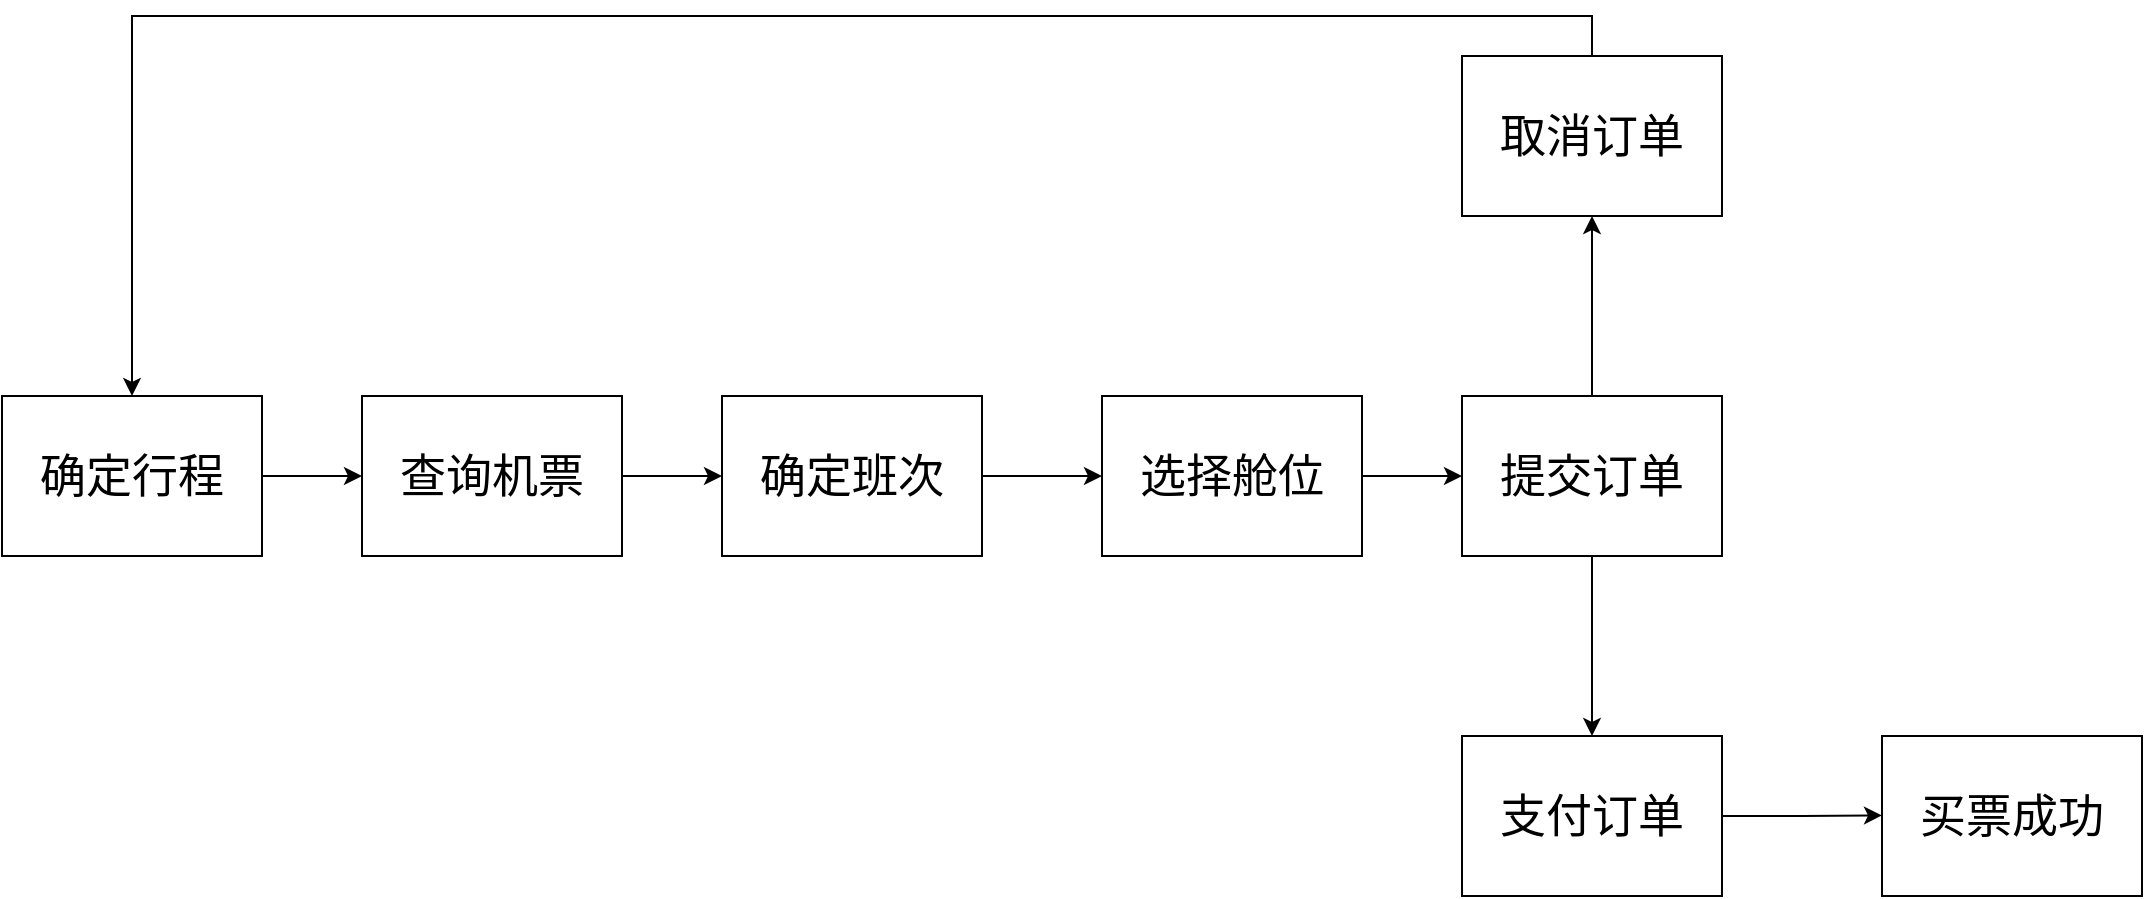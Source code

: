 <mxfile version="24.7.17">
  <diagram name="第 1 页" id="IxqYbJSXsMTSJIsKG1-N">
    <mxGraphModel dx="1469" dy="1098" grid="1" gridSize="10" guides="1" tooltips="1" connect="1" arrows="1" fold="1" page="1" pageScale="1" pageWidth="1169" pageHeight="827" math="0" shadow="0">
      <root>
        <mxCell id="0" />
        <mxCell id="1" parent="0" />
        <mxCell id="-iC3halltujksd7gal8T-6" style="edgeStyle=orthogonalEdgeStyle;rounded=0;orthogonalLoop=1;jettySize=auto;html=1;exitX=1;exitY=0.5;exitDx=0;exitDy=0;entryX=0;entryY=0.5;entryDx=0;entryDy=0;" edge="1" parent="1" source="-iC3halltujksd7gal8T-1" target="-iC3halltujksd7gal8T-2">
          <mxGeometry relative="1" as="geometry" />
        </mxCell>
        <mxCell id="-iC3halltujksd7gal8T-1" value="&lt;font style=&quot;font-size: 23px;&quot;&gt;确定行程&lt;/font&gt;" style="rounded=0;whiteSpace=wrap;html=1;" vertex="1" parent="1">
          <mxGeometry x="20" y="360" width="130" height="80" as="geometry" />
        </mxCell>
        <mxCell id="-iC3halltujksd7gal8T-7" style="edgeStyle=orthogonalEdgeStyle;rounded=0;orthogonalLoop=1;jettySize=auto;html=1;exitX=1;exitY=0.5;exitDx=0;exitDy=0;entryX=0;entryY=0.5;entryDx=0;entryDy=0;" edge="1" parent="1" source="-iC3halltujksd7gal8T-2" target="-iC3halltujksd7gal8T-3">
          <mxGeometry relative="1" as="geometry" />
        </mxCell>
        <mxCell id="-iC3halltujksd7gal8T-2" value="&lt;font style=&quot;font-size: 23px;&quot;&gt;查询机票&lt;/font&gt;" style="rounded=0;whiteSpace=wrap;html=1;" vertex="1" parent="1">
          <mxGeometry x="200" y="360" width="130" height="80" as="geometry" />
        </mxCell>
        <mxCell id="-iC3halltujksd7gal8T-8" style="edgeStyle=orthogonalEdgeStyle;rounded=0;orthogonalLoop=1;jettySize=auto;html=1;exitX=1;exitY=0.5;exitDx=0;exitDy=0;entryX=0;entryY=0.5;entryDx=0;entryDy=0;" edge="1" parent="1" source="-iC3halltujksd7gal8T-3" target="-iC3halltujksd7gal8T-5">
          <mxGeometry relative="1" as="geometry" />
        </mxCell>
        <mxCell id="-iC3halltujksd7gal8T-3" value="&lt;font style=&quot;font-size: 23px;&quot;&gt;确定班次&lt;/font&gt;" style="rounded=0;whiteSpace=wrap;html=1;" vertex="1" parent="1">
          <mxGeometry x="380" y="360" width="130" height="80" as="geometry" />
        </mxCell>
        <mxCell id="-iC3halltujksd7gal8T-11" style="edgeStyle=orthogonalEdgeStyle;rounded=0;orthogonalLoop=1;jettySize=auto;html=1;exitX=1;exitY=0.5;exitDx=0;exitDy=0;" edge="1" parent="1" source="-iC3halltujksd7gal8T-5" target="-iC3halltujksd7gal8T-9">
          <mxGeometry relative="1" as="geometry" />
        </mxCell>
        <mxCell id="-iC3halltujksd7gal8T-5" value="&lt;font style=&quot;font-size: 23px;&quot;&gt;选择舱位&lt;/font&gt;" style="rounded=0;whiteSpace=wrap;html=1;" vertex="1" parent="1">
          <mxGeometry x="570" y="360" width="130" height="80" as="geometry" />
        </mxCell>
        <mxCell id="-iC3halltujksd7gal8T-15" style="edgeStyle=orthogonalEdgeStyle;rounded=0;orthogonalLoop=1;jettySize=auto;html=1;exitX=0.5;exitY=1;exitDx=0;exitDy=0;entryX=0.5;entryY=0;entryDx=0;entryDy=0;" edge="1" parent="1" source="-iC3halltujksd7gal8T-9" target="-iC3halltujksd7gal8T-14">
          <mxGeometry relative="1" as="geometry" />
        </mxCell>
        <mxCell id="-iC3halltujksd7gal8T-9" value="&lt;font style=&quot;font-size: 23px;&quot;&gt;提交订单&lt;/font&gt;" style="rounded=0;whiteSpace=wrap;html=1;" vertex="1" parent="1">
          <mxGeometry x="750" y="360" width="130" height="80" as="geometry" />
        </mxCell>
        <mxCell id="-iC3halltujksd7gal8T-16" style="edgeStyle=orthogonalEdgeStyle;rounded=0;orthogonalLoop=1;jettySize=auto;html=1;exitX=0.5;exitY=0;exitDx=0;exitDy=0;entryX=0.5;entryY=0;entryDx=0;entryDy=0;" edge="1" parent="1" source="-iC3halltujksd7gal8T-12" target="-iC3halltujksd7gal8T-1">
          <mxGeometry relative="1" as="geometry" />
        </mxCell>
        <mxCell id="-iC3halltujksd7gal8T-12" value="&lt;font style=&quot;font-size: 23px;&quot;&gt;取消订单&lt;/font&gt;&lt;span style=&quot;color: rgba(0, 0, 0, 0); font-family: monospace; font-size: 0px; text-align: start; white-space: nowrap;&quot;&gt;%3CmxGraphModel%3E%3Croot%3E%3CmxCell%20id%3D%220%22%2F%3E%3CmxCell%20id%3D%221%22%20parent%3D%220%22%2F%3E%3CmxCell%20id%3D%222%22%20value%3D%22%26lt%3Bfont%20style%3D%26quot%3Bfont-size%3A%2023px%3B%26quot%3B%26gt%3B%E7%A1%AE%E5%AE%9A%E8%A1%8C%E7%A8%8B%26lt%3B%2Ffont%26gt%3B%22%20style%3D%22rounded%3D0%3BwhiteSpace%3Dwrap%3Bhtml%3D1%3B%22%20vertex%3D%221%22%20parent%3D%221%22%3E%3CmxGeometry%20x%3D%2250%22%20y%3D%22360%22%20width%3D%22130%22%20height%3D%2280%22%20as%3D%22geometry%22%2F%3E%3C%2FmxCell%3E%3C%2Froot%3E%3C%2FmxGraphModel%3E&lt;/span&gt;" style="rounded=0;whiteSpace=wrap;html=1;" vertex="1" parent="1">
          <mxGeometry x="750" y="190" width="130" height="80" as="geometry" />
        </mxCell>
        <mxCell id="-iC3halltujksd7gal8T-13" style="edgeStyle=orthogonalEdgeStyle;rounded=0;orthogonalLoop=1;jettySize=auto;html=1;exitX=0.5;exitY=0;exitDx=0;exitDy=0;entryX=0.5;entryY=1;entryDx=0;entryDy=0;" edge="1" parent="1" source="-iC3halltujksd7gal8T-9" target="-iC3halltujksd7gal8T-12">
          <mxGeometry relative="1" as="geometry" />
        </mxCell>
        <mxCell id="-iC3halltujksd7gal8T-17" style="edgeStyle=orthogonalEdgeStyle;rounded=0;orthogonalLoop=1;jettySize=auto;html=1;exitX=1;exitY=0.5;exitDx=0;exitDy=0;" edge="1" parent="1" source="-iC3halltujksd7gal8T-14">
          <mxGeometry relative="1" as="geometry">
            <mxPoint x="960" y="569.692" as="targetPoint" />
          </mxGeometry>
        </mxCell>
        <mxCell id="-iC3halltujksd7gal8T-14" value="&lt;font style=&quot;font-size: 23px;&quot;&gt;支付订单&lt;/font&gt;" style="rounded=0;whiteSpace=wrap;html=1;" vertex="1" parent="1">
          <mxGeometry x="750" y="530" width="130" height="80" as="geometry" />
        </mxCell>
        <mxCell id="-iC3halltujksd7gal8T-18" value="&lt;span style=&quot;font-size: 23px;&quot;&gt;买票成功&lt;/span&gt;" style="rounded=0;whiteSpace=wrap;html=1;" vertex="1" parent="1">
          <mxGeometry x="960" y="530" width="130" height="80" as="geometry" />
        </mxCell>
      </root>
    </mxGraphModel>
  </diagram>
</mxfile>
